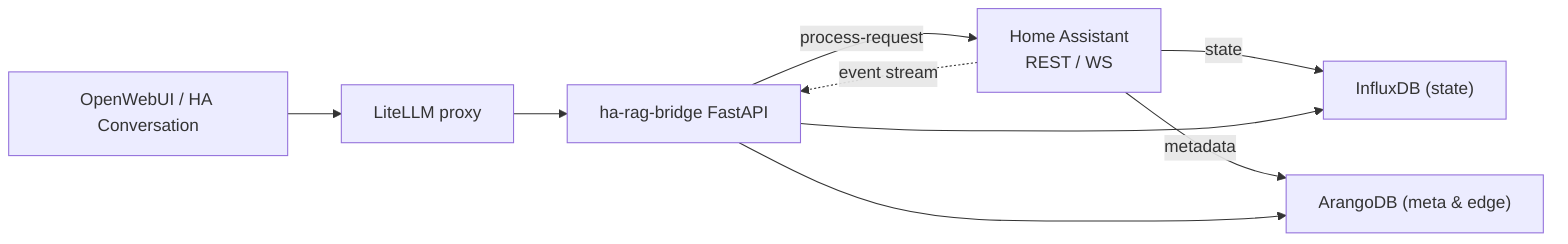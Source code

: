 flowchart LR
    A["OpenWebUI / HA Conversation"]
    B["LiteLLM proxy"]
    C["ha-rag-bridge FastAPI"]
    D["ArangoDB (meta & edge)"]
    E["InfluxDB (state)"]
    F["Home Assistant\nREST / WS"]

    A --> B --> C
    C -->|process-request| F
    F -->|state| E
    F -->|metadata| D
    C --> D
    C --> E
    F -.->|event stream| C